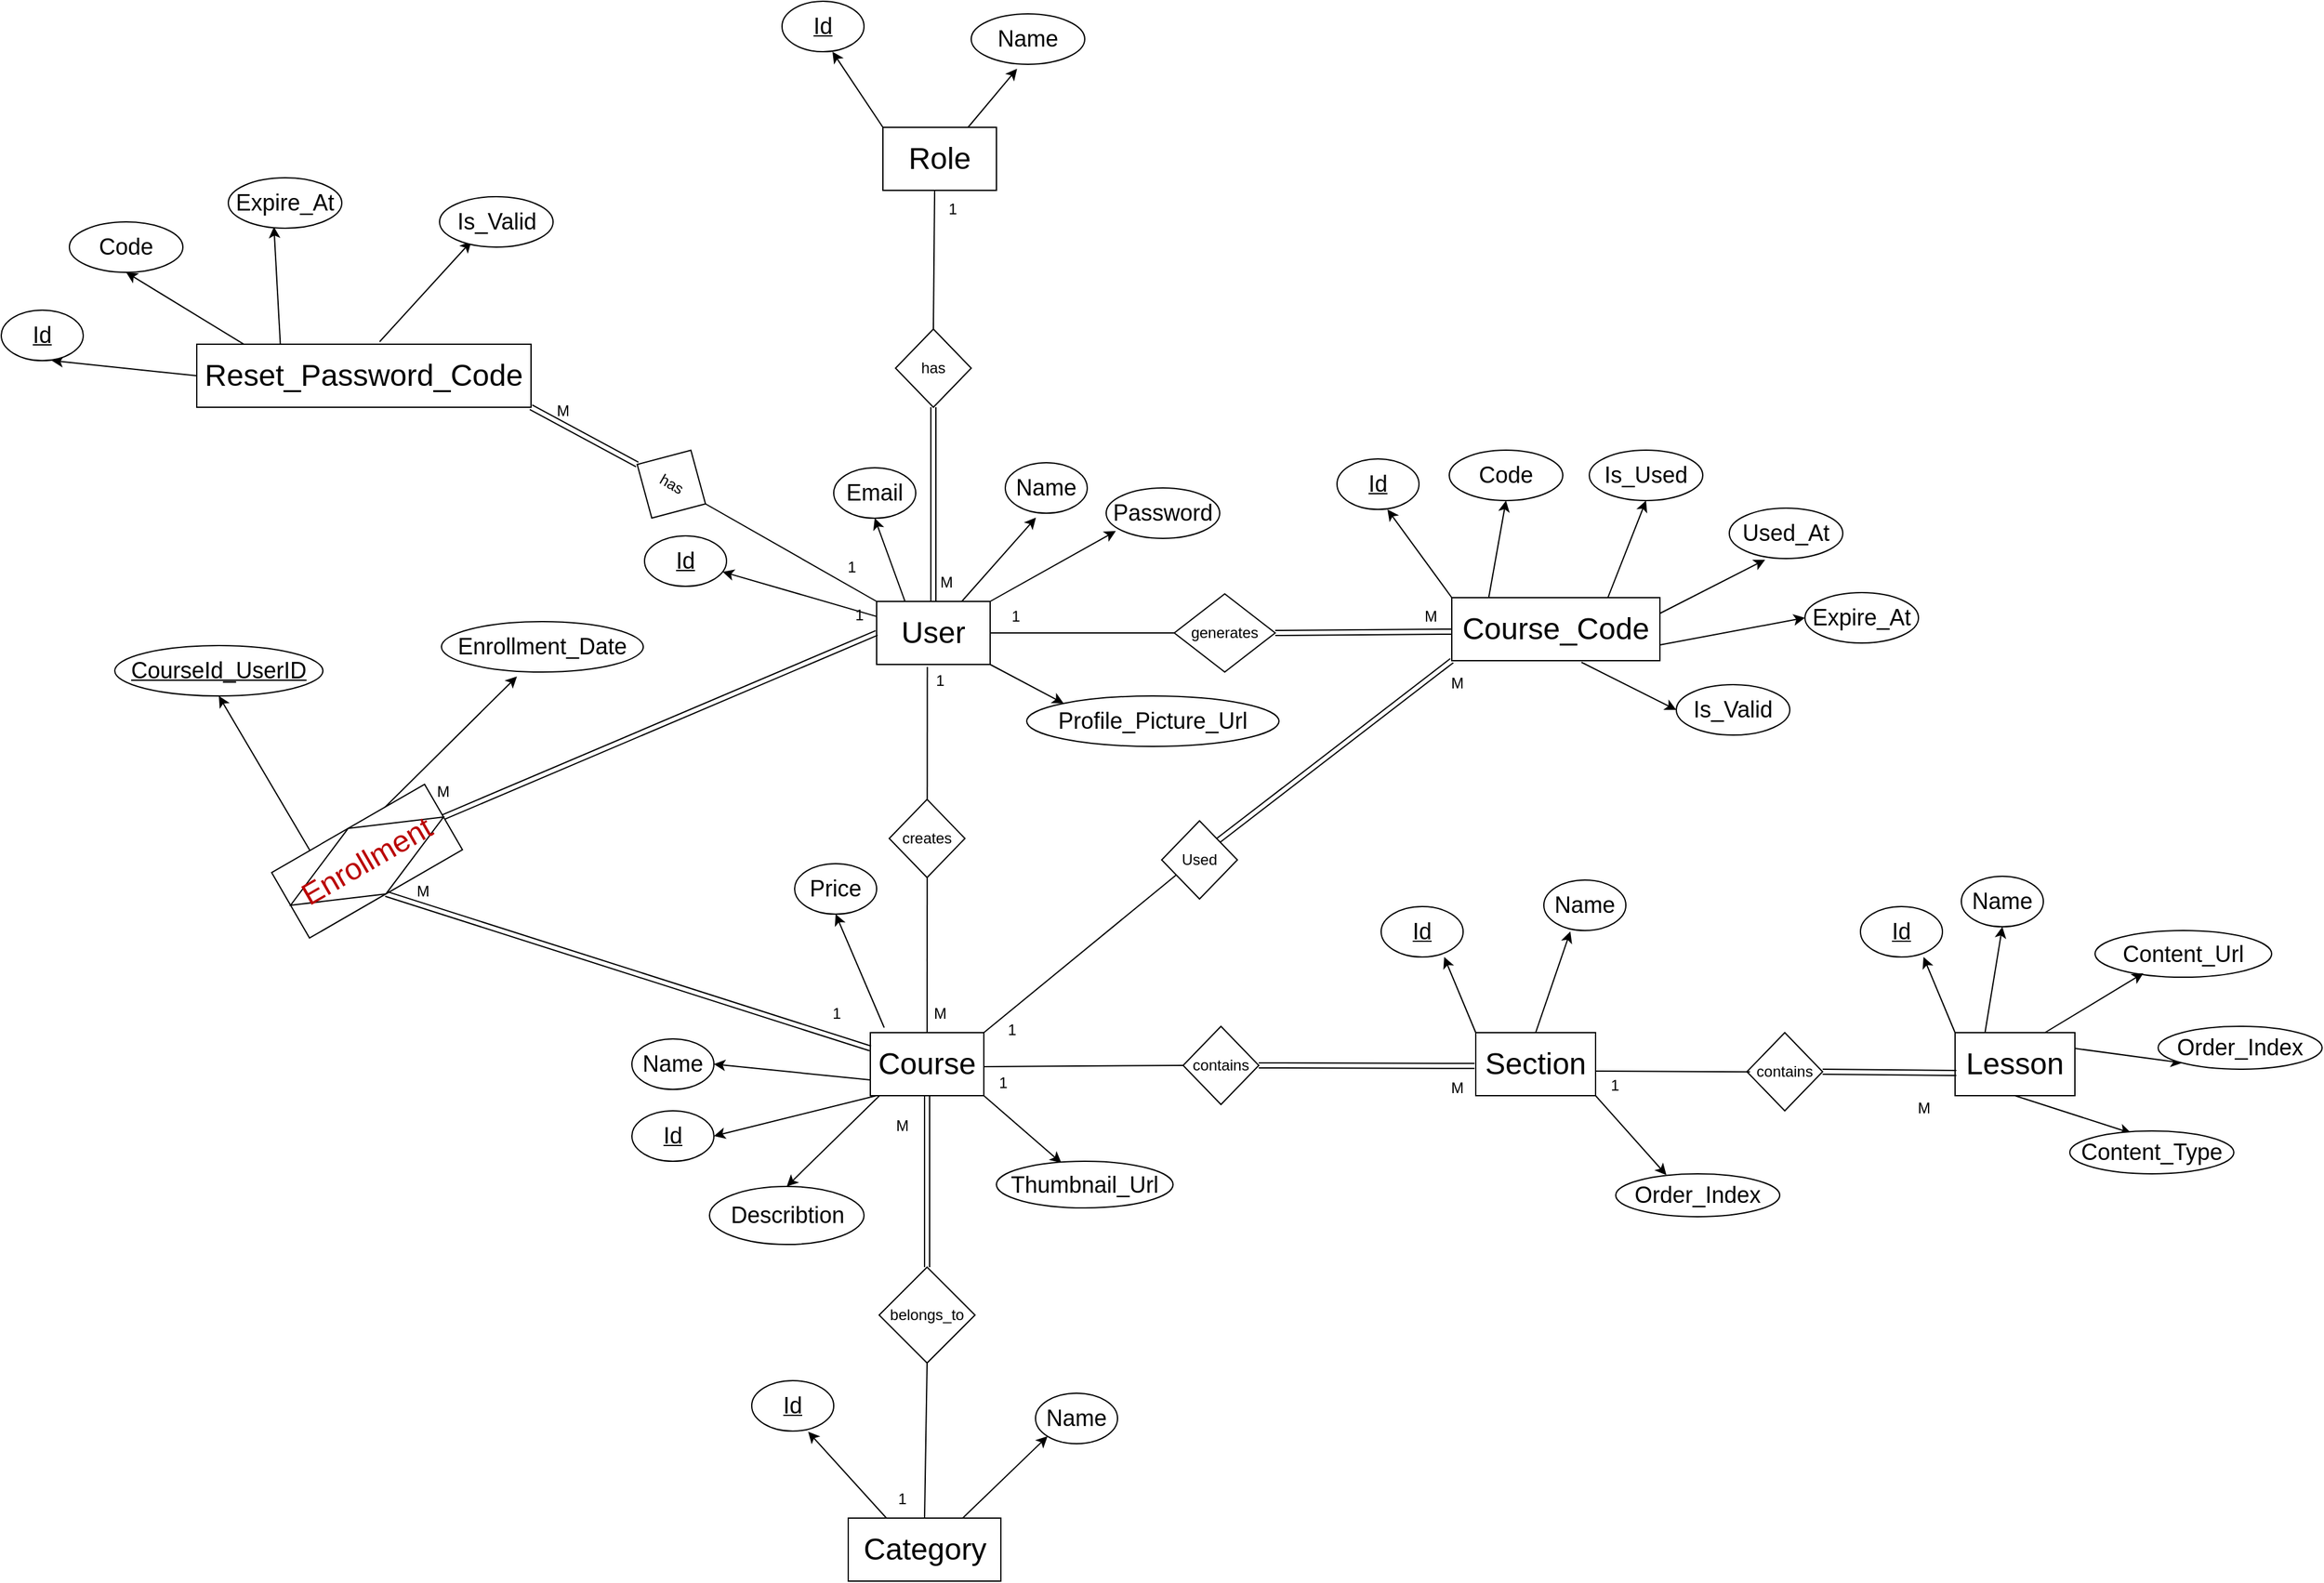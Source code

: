 <mxfile>
    <diagram id="kIUijbhrvOahCNuGcpKs" name="Page-1">
        <mxGraphModel dx="2223" dy="419" grid="1" gridSize="10" guides="1" tooltips="1" connect="1" arrows="1" fold="1" page="1" pageScale="1" pageWidth="850" pageHeight="1100" math="0" shadow="0">
            <root>
                <mxCell id="0"/>
                <mxCell id="1" parent="0"/>
                <mxCell id="7" value="" style="edgeStyle=none;html=1;" parent="1" source="2" target="5" edge="1">
                    <mxGeometry relative="1" as="geometry"/>
                </mxCell>
                <mxCell id="8" style="edgeStyle=none;html=1;exitX=0.75;exitY=0;exitDx=0;exitDy=0;entryX=0.374;entryY=1.088;entryDx=0;entryDy=0;entryPerimeter=0;" parent="1" source="2" target="9" edge="1">
                    <mxGeometry relative="1" as="geometry">
                        <mxPoint x="654" y="496" as="targetPoint"/>
                    </mxGeometry>
                </mxCell>
                <mxCell id="12" style="edgeStyle=none;html=1;exitX=0.25;exitY=0;exitDx=0;exitDy=0;entryX=0.5;entryY=1;entryDx=0;entryDy=0;" parent="1" source="2" target="11" edge="1">
                    <mxGeometry relative="1" as="geometry"/>
                </mxCell>
                <mxCell id="14" style="edgeStyle=none;html=1;exitX=1;exitY=0;exitDx=0;exitDy=0;entryX=0.085;entryY=0.854;entryDx=0;entryDy=0;entryPerimeter=0;" parent="1" source="2" target="15" edge="1">
                    <mxGeometry relative="1" as="geometry">
                        <mxPoint x="684" y="506" as="targetPoint"/>
                    </mxGeometry>
                </mxCell>
                <mxCell id="73" style="edgeStyle=none;html=1;exitX=1;exitY=1;exitDx=0;exitDy=0;entryX=0;entryY=0;entryDx=0;entryDy=0;" parent="1" source="2" target="74" edge="1">
                    <mxGeometry relative="1" as="geometry">
                        <mxPoint x="670" y="620" as="targetPoint"/>
                    </mxGeometry>
                </mxCell>
                <mxCell id="2" value="&lt;font style=&quot;font-size: 24px;&quot;&gt;User&lt;/font&gt;" style="rounded=0;whiteSpace=wrap;html=1;" parent="1" vertex="1">
                    <mxGeometry x="524" y="546" width="90" height="50" as="geometry"/>
                </mxCell>
                <mxCell id="5" value="&lt;u&gt;&lt;font style=&quot;font-size: 18px;&quot;&gt;Id&lt;/font&gt;&lt;/u&gt;" style="ellipse;whiteSpace=wrap;html=1;" parent="1" vertex="1">
                    <mxGeometry x="340" y="494" width="65" height="40" as="geometry"/>
                </mxCell>
                <mxCell id="9" value="&lt;font style=&quot;font-size: 18px;&quot;&gt;Name&lt;/font&gt;" style="ellipse;whiteSpace=wrap;html=1;" parent="1" vertex="1">
                    <mxGeometry x="626" y="436" width="65" height="40" as="geometry"/>
                </mxCell>
                <mxCell id="11" value="&lt;font style=&quot;font-size: 18px;&quot;&gt;Email&lt;/font&gt;" style="ellipse;whiteSpace=wrap;html=1;" parent="1" vertex="1">
                    <mxGeometry x="490" y="440" width="65" height="40" as="geometry"/>
                </mxCell>
                <mxCell id="15" value="&lt;font style=&quot;font-size: 18px;&quot;&gt;Password&lt;/font&gt;" style="ellipse;whiteSpace=wrap;html=1;" parent="1" vertex="1">
                    <mxGeometry x="706" y="456" width="90" height="40" as="geometry"/>
                </mxCell>
                <mxCell id="26" value="M" style="text;html=1;align=center;verticalAlign=middle;resizable=0;points=[];autosize=1;strokeColor=none;fillColor=none;" parent="1" vertex="1">
                    <mxGeometry x="564" y="516" width="30" height="30" as="geometry"/>
                </mxCell>
                <mxCell id="38" style="edgeStyle=none;html=1;entryX=1;entryY=0.5;entryDx=0;entryDy=0;exitX=0;exitY=0.75;exitDx=0;exitDy=0;" parent="1" source="29" target="40" edge="1">
                    <mxGeometry relative="1" as="geometry">
                        <mxPoint x="444" y="858" as="targetPoint"/>
                        <mxPoint x="519" y="888" as="sourcePoint"/>
                    </mxGeometry>
                </mxCell>
                <mxCell id="41" style="edgeStyle=none;html=1;entryX=1;entryY=0.5;entryDx=0;entryDy=0;exitX=0.137;exitY=0.963;exitDx=0;exitDy=0;exitPerimeter=0;" parent="1" source="29" target="42" edge="1">
                    <mxGeometry relative="1" as="geometry">
                        <mxPoint x="415" y="911" as="targetPoint"/>
                        <mxPoint x="520" y="944" as="sourcePoint"/>
                    </mxGeometry>
                </mxCell>
                <mxCell id="53" style="edgeStyle=none;html=1;exitX=1;exitY=1;exitDx=0;exitDy=0;entryX=0.368;entryY=0.038;entryDx=0;entryDy=0;entryPerimeter=0;" parent="1" source="29" target="54" edge="1">
                    <mxGeometry relative="1" as="geometry">
                        <mxPoint x="650" y="990" as="targetPoint"/>
                    </mxGeometry>
                </mxCell>
                <mxCell id="79" style="edgeStyle=none;html=1;exitX=0.105;exitY=0.958;exitDx=0;exitDy=0;entryX=0.5;entryY=0;entryDx=0;entryDy=0;exitPerimeter=0;" parent="1" source="29" target="78" edge="1">
                    <mxGeometry relative="1" as="geometry">
                        <mxPoint x="586.5" y="939" as="sourcePoint"/>
                        <Array as="points"/>
                    </mxGeometry>
                </mxCell>
                <mxCell id="80" style="edgeStyle=none;html=1;entryX=0.5;entryY=1;entryDx=0;entryDy=0;" parent="1" target="77" edge="1">
                    <mxGeometry relative="1" as="geometry">
                        <mxPoint x="530" y="884" as="sourcePoint"/>
                    </mxGeometry>
                </mxCell>
                <mxCell id="29" value="&lt;span style=&quot;font-size: 24px;&quot;&gt;Course&lt;/span&gt;" style="rounded=0;whiteSpace=wrap;html=1;" parent="1" vertex="1">
                    <mxGeometry x="519" y="888" width="90" height="50" as="geometry"/>
                </mxCell>
                <mxCell id="31" value="" style="endArrow=none;html=1;exitX=0.426;exitY=1.057;exitDx=0;exitDy=0;exitPerimeter=0;" parent="1" target="29" edge="1">
                    <mxGeometry width="50" height="50" relative="1" as="geometry">
                        <mxPoint x="564.21" y="598.0" as="sourcePoint"/>
                        <mxPoint x="563.58" y="754" as="targetPoint"/>
                    </mxGeometry>
                </mxCell>
                <mxCell id="32" value="1" style="text;html=1;align=center;verticalAlign=middle;resizable=0;points=[];autosize=1;strokeColor=none;fillColor=none;" parent="1" vertex="1">
                    <mxGeometry x="559" y="594" width="30" height="30" as="geometry"/>
                </mxCell>
                <mxCell id="33" value="M" style="text;html=1;align=center;verticalAlign=middle;resizable=0;points=[];autosize=1;strokeColor=none;fillColor=none;" parent="1" vertex="1">
                    <mxGeometry x="559" y="858" width="30" height="30" as="geometry"/>
                </mxCell>
                <mxCell id="36" value="creates" style="rhombus;whiteSpace=wrap;html=1;" parent="1" vertex="1">
                    <mxGeometry x="534" y="703" width="60" height="62" as="geometry"/>
                </mxCell>
                <mxCell id="40" value="&lt;font style=&quot;font-size: 18px;&quot;&gt;Name&lt;/font&gt;" style="ellipse;whiteSpace=wrap;html=1;" parent="1" vertex="1">
                    <mxGeometry x="330" y="893" width="65" height="40" as="geometry"/>
                </mxCell>
                <mxCell id="42" value="&lt;font style=&quot;font-size: 18px;&quot;&gt;&lt;u&gt;Id&lt;/u&gt;&lt;/font&gt;" style="ellipse;whiteSpace=wrap;html=1;" parent="1" vertex="1">
                    <mxGeometry x="330" y="950" width="65" height="40" as="geometry"/>
                </mxCell>
                <mxCell id="43" value="1" style="text;html=1;align=center;verticalAlign=middle;resizable=0;points=[];autosize=1;strokeColor=none;fillColor=none;" parent="1" vertex="1">
                    <mxGeometry x="609" y="913" width="30" height="30" as="geometry"/>
                </mxCell>
                <mxCell id="44" value="M" style="text;html=1;align=center;verticalAlign=middle;resizable=0;points=[];autosize=1;strokeColor=none;fillColor=none;" parent="1" vertex="1">
                    <mxGeometry x="1339" y="933" width="30" height="30" as="geometry"/>
                </mxCell>
                <mxCell id="45" value="contains" style="rhombus;whiteSpace=wrap;html=1;" parent="1" vertex="1">
                    <mxGeometry x="767" y="883" width="60" height="62" as="geometry"/>
                </mxCell>
                <mxCell id="59" style="edgeStyle=none;html=1;exitX=0.25;exitY=0;exitDx=0;exitDy=0;entryX=0.5;entryY=1;entryDx=0;entryDy=0;" parent="1" source="51" target="55" edge="1">
                    <mxGeometry relative="1" as="geometry"/>
                </mxCell>
                <mxCell id="98" style="edgeStyle=none;html=1;exitX=1;exitY=0.25;exitDx=0;exitDy=0;entryX=0;entryY=1;entryDx=0;entryDy=0;" parent="1" source="51" target="97" edge="1">
                    <mxGeometry relative="1" as="geometry">
                        <mxPoint x="1530" y="888" as="targetPoint"/>
                    </mxGeometry>
                </mxCell>
                <mxCell id="104" style="edgeStyle=none;html=1;exitX=0.5;exitY=1;exitDx=0;exitDy=0;entryX=0.374;entryY=0.049;entryDx=0;entryDy=0;entryPerimeter=0;" parent="1" source="51" target="105" edge="1">
                    <mxGeometry relative="1" as="geometry">
                        <mxPoint x="1440" y="1034" as="targetPoint"/>
                    </mxGeometry>
                </mxCell>
                <mxCell id="51" value="&lt;font style=&quot;font-size: 24px;&quot;&gt;Lesson&lt;/font&gt;" style="rounded=0;whiteSpace=wrap;html=1;" parent="1" vertex="1">
                    <mxGeometry x="1379" y="888" width="95" height="50" as="geometry"/>
                </mxCell>
                <mxCell id="54" value="&lt;font style=&quot;font-size: 18px;&quot;&gt;Thumbnail_Url&lt;/font&gt;" style="ellipse;whiteSpace=wrap;html=1;" parent="1" vertex="1">
                    <mxGeometry x="619" y="990" width="140" height="37" as="geometry"/>
                </mxCell>
                <mxCell id="55" value="&lt;font style=&quot;font-size: 18px;&quot;&gt;Name&lt;/font&gt;" style="ellipse;whiteSpace=wrap;html=1;" parent="1" vertex="1">
                    <mxGeometry x="1384" y="764" width="65" height="40" as="geometry"/>
                </mxCell>
                <mxCell id="56" value="&lt;font style=&quot;font-size: 18px;&quot;&gt;&lt;u&gt;Id&lt;/u&gt;&lt;/font&gt;" style="ellipse;whiteSpace=wrap;html=1;" parent="1" vertex="1">
                    <mxGeometry x="1304" y="788" width="65" height="40" as="geometry"/>
                </mxCell>
                <mxCell id="57" style="edgeStyle=none;html=1;exitX=0;exitY=0;exitDx=0;exitDy=0;entryX=0.769;entryY=1;entryDx=0;entryDy=0;entryPerimeter=0;" parent="1" source="51" target="56" edge="1">
                    <mxGeometry relative="1" as="geometry"/>
                </mxCell>
                <mxCell id="60" value="&lt;font style=&quot;font-size: 18px;&quot;&gt;Content_Url&lt;/font&gt;" style="ellipse;whiteSpace=wrap;html=1;" parent="1" vertex="1">
                    <mxGeometry x="1490" y="807" width="140" height="37" as="geometry"/>
                </mxCell>
                <mxCell id="61" style="edgeStyle=none;html=1;exitX=0.75;exitY=0;exitDx=0;exitDy=0;entryX=0.274;entryY=0.914;entryDx=0;entryDy=0;entryPerimeter=0;" parent="1" source="51" target="60" edge="1">
                    <mxGeometry relative="1" as="geometry"/>
                </mxCell>
                <mxCell id="62" value="M" style="text;html=1;align=center;verticalAlign=middle;resizable=0;points=[];autosize=1;strokeColor=none;fillColor=none;" parent="1" vertex="1">
                    <mxGeometry x="969" y="917" width="30" height="30" as="geometry"/>
                </mxCell>
                <mxCell id="63" style="edgeStyle=none;html=1;exitX=0.5;exitY=0;exitDx=0;exitDy=0;entryX=0.323;entryY=1.018;entryDx=0;entryDy=0;entryPerimeter=0;" parent="1" source="64" target="65" edge="1">
                    <mxGeometry relative="1" as="geometry"/>
                </mxCell>
                <mxCell id="95" style="edgeStyle=none;html=1;exitX=1;exitY=1;exitDx=0;exitDy=0;entryX=0.309;entryY=0.029;entryDx=0;entryDy=0;entryPerimeter=0;" parent="1" source="64" target="96" edge="1">
                    <mxGeometry relative="1" as="geometry">
                        <mxPoint x="1150" y="834" as="targetPoint"/>
                    </mxGeometry>
                </mxCell>
                <mxCell id="64" value="&lt;font style=&quot;font-size: 24px;&quot;&gt;Section&lt;/font&gt;" style="rounded=0;whiteSpace=wrap;html=1;" parent="1" vertex="1">
                    <mxGeometry x="999" y="888" width="95" height="50" as="geometry"/>
                </mxCell>
                <mxCell id="65" value="&lt;font style=&quot;font-size: 18px;&quot;&gt;Name&lt;/font&gt;" style="ellipse;whiteSpace=wrap;html=1;" parent="1" vertex="1">
                    <mxGeometry x="1053" y="767" width="65" height="40" as="geometry"/>
                </mxCell>
                <mxCell id="66" value="&lt;font style=&quot;font-size: 18px;&quot;&gt;&lt;u&gt;Id&lt;/u&gt;&lt;/font&gt;" style="ellipse;whiteSpace=wrap;html=1;" parent="1" vertex="1">
                    <mxGeometry x="924" y="788" width="65" height="40" as="geometry"/>
                </mxCell>
                <mxCell id="67" style="edgeStyle=none;html=1;exitX=0;exitY=0;exitDx=0;exitDy=0;entryX=0.769;entryY=1;entryDx=0;entryDy=0;entryPerimeter=0;" parent="1" source="64" target="66" edge="1">
                    <mxGeometry relative="1" as="geometry"/>
                </mxCell>
                <mxCell id="70" value="contains" style="rhombus;whiteSpace=wrap;html=1;" parent="1" vertex="1">
                    <mxGeometry x="1214" y="888" width="60" height="62" as="geometry"/>
                </mxCell>
                <mxCell id="94" value="" style="edgeStyle=none;html=1;" parent="1" source="72" target="64" edge="1">
                    <mxGeometry relative="1" as="geometry"/>
                </mxCell>
                <mxCell id="72" value="1" style="text;html=1;align=center;verticalAlign=middle;resizable=0;points=[];autosize=1;strokeColor=none;fillColor=none;" parent="1" vertex="1">
                    <mxGeometry x="1094" y="915" width="30" height="30" as="geometry"/>
                </mxCell>
                <mxCell id="74" value="&lt;font style=&quot;font-size: 18px;&quot;&gt;Profile_Picture_Url&lt;/font&gt;" style="ellipse;whiteSpace=wrap;html=1;" parent="1" vertex="1">
                    <mxGeometry x="643" y="621" width="200" height="40" as="geometry"/>
                </mxCell>
                <mxCell id="77" value="&lt;font style=&quot;font-size: 18px;&quot;&gt;Price&lt;/font&gt;" style="ellipse;whiteSpace=wrap;html=1;" parent="1" vertex="1">
                    <mxGeometry x="459" y="754" width="65" height="40" as="geometry"/>
                </mxCell>
                <mxCell id="78" value="&lt;font style=&quot;font-size: 18px;&quot;&gt;Describtion&lt;/font&gt;" style="ellipse;whiteSpace=wrap;html=1;" parent="1" vertex="1">
                    <mxGeometry x="391.5" y="1010" width="122.5" height="46" as="geometry"/>
                </mxCell>
                <mxCell id="92" style="edgeStyle=none;html=1;exitX=0.75;exitY=0;exitDx=0;exitDy=0;entryX=0;entryY=1;entryDx=0;entryDy=0;" parent="1" source="82" target="89" edge="1">
                    <mxGeometry relative="1" as="geometry"/>
                </mxCell>
                <mxCell id="82" value="&lt;span style=&quot;font-size: 24px;&quot;&gt;Category&lt;/span&gt;" style="rounded=0;whiteSpace=wrap;html=1;" parent="1" vertex="1">
                    <mxGeometry x="501.5" y="1273" width="121" height="50" as="geometry"/>
                </mxCell>
                <mxCell id="83" value="" style="endArrow=none;html=1;exitX=0.5;exitY=1;exitDx=0;exitDy=0;entryX=0.5;entryY=0;entryDx=0;entryDy=0;" parent="1" source="86" target="82" edge="1">
                    <mxGeometry width="50" height="50" relative="1" as="geometry">
                        <mxPoint x="560" y="964" as="sourcePoint"/>
                        <mxPoint x="560" y="1114" as="targetPoint"/>
                    </mxGeometry>
                </mxCell>
                <mxCell id="88" value="" style="endArrow=none;html=1;exitX=0.5;exitY=1;exitDx=0;exitDy=0;entryX=0.5;entryY=0;entryDx=0;entryDy=0;shape=link;" parent="1" source="29" target="86" edge="1">
                    <mxGeometry width="50" height="50" relative="1" as="geometry">
                        <mxPoint x="564" y="938" as="sourcePoint"/>
                        <mxPoint x="562" y="1273" as="targetPoint"/>
                    </mxGeometry>
                </mxCell>
                <mxCell id="86" value="belongs_to" style="rhombus;whiteSpace=wrap;html=1;" parent="1" vertex="1">
                    <mxGeometry x="526" y="1074" width="76" height="76" as="geometry"/>
                </mxCell>
                <mxCell id="89" value="&lt;font style=&quot;font-size: 18px;&quot;&gt;Name&lt;/font&gt;" style="ellipse;whiteSpace=wrap;html=1;" parent="1" vertex="1">
                    <mxGeometry x="650" y="1174" width="65" height="40" as="geometry"/>
                </mxCell>
                <mxCell id="90" value="&lt;font style=&quot;font-size: 18px;&quot;&gt;&lt;u&gt;Id&lt;/u&gt;&lt;/font&gt;" style="ellipse;whiteSpace=wrap;html=1;" parent="1" vertex="1">
                    <mxGeometry x="425" y="1164" width="65" height="40" as="geometry"/>
                </mxCell>
                <mxCell id="91" style="edgeStyle=none;html=1;exitX=0.25;exitY=0;exitDx=0;exitDy=0;entryX=0.688;entryY=1.014;entryDx=0;entryDy=0;entryPerimeter=0;" parent="1" source="82" target="90" edge="1">
                    <mxGeometry relative="1" as="geometry"/>
                </mxCell>
                <mxCell id="96" value="&lt;font style=&quot;font-size: 18px;&quot;&gt;Order_Index&lt;/font&gt;" style="ellipse;whiteSpace=wrap;html=1;" parent="1" vertex="1">
                    <mxGeometry x="1110" y="1000" width="130" height="34" as="geometry"/>
                </mxCell>
                <mxCell id="97" value="&lt;font style=&quot;font-size: 18px;&quot;&gt;Order_Index&lt;/font&gt;" style="ellipse;whiteSpace=wrap;html=1;" parent="1" vertex="1">
                    <mxGeometry x="1540" y="883" width="130" height="34" as="geometry"/>
                </mxCell>
                <mxCell id="101" value="M" style="text;html=1;align=center;verticalAlign=middle;resizable=0;points=[];autosize=1;strokeColor=none;fillColor=none;" parent="1" vertex="1">
                    <mxGeometry x="529" y="947" width="30" height="30" as="geometry"/>
                </mxCell>
                <mxCell id="102" value="1" style="text;html=1;align=center;verticalAlign=middle;resizable=0;points=[];autosize=1;strokeColor=none;fillColor=none;" parent="1" vertex="1">
                    <mxGeometry x="529" y="1243" width="30" height="30" as="geometry"/>
                </mxCell>
                <mxCell id="105" value="&lt;span style=&quot;font-size: 18px;&quot;&gt;Content_Type&lt;/span&gt;" style="ellipse;whiteSpace=wrap;html=1;" parent="1" vertex="1">
                    <mxGeometry x="1470" y="966" width="130" height="34" as="geometry"/>
                </mxCell>
                <mxCell id="106" value="" style="edgeStyle=none;html=1;entryX=0.5;entryY=1;entryDx=0;entryDy=0;exitX=0.25;exitY=0;exitDx=0;exitDy=0;" parent="1" source="191" target="111" edge="1">
                    <mxGeometry relative="1" as="geometry">
                        <mxPoint x="80" y="714" as="sourcePoint"/>
                        <mxPoint x="48.4" y="613.668" as="targetPoint"/>
                    </mxGeometry>
                </mxCell>
                <mxCell id="107" style="edgeStyle=none;html=1;entryX=0.374;entryY=1.088;entryDx=0;entryDy=0;entryPerimeter=0;exitX=0.604;exitY=0.085;exitDx=0;exitDy=0;exitPerimeter=0;" parent="1" source="191" target="112" edge="1">
                    <mxGeometry relative="1" as="geometry">
                        <mxPoint x="280" y="626" as="targetPoint"/>
                        <mxPoint x="120" y="714" as="sourcePoint"/>
                    </mxGeometry>
                </mxCell>
                <mxCell id="111" value="&lt;u&gt;&lt;font style=&quot;font-size: 18px;&quot;&gt;CourseId_UserID&lt;/font&gt;&lt;/u&gt;" style="ellipse;whiteSpace=wrap;html=1;" parent="1" vertex="1">
                    <mxGeometry x="-80" y="581" width="165" height="40" as="geometry"/>
                </mxCell>
                <mxCell id="112" value="&lt;font style=&quot;font-size: 18px;&quot;&gt;Enrollment_Date&lt;/font&gt;" style="ellipse;whiteSpace=wrap;html=1;" parent="1" vertex="1">
                    <mxGeometry x="179" y="562" width="160" height="40" as="geometry"/>
                </mxCell>
                <mxCell id="117" value="" style="endArrow=none;html=1;entryX=0;entryY=0.5;entryDx=0;entryDy=0;exitX=1;exitY=0.5;exitDx=0;exitDy=0;shape=link;" parent="1" source="191" target="2" edge="1">
                    <mxGeometry width="50" height="50" relative="1" as="geometry">
                        <mxPoint x="330" y="650" as="sourcePoint"/>
                        <mxPoint x="524" y="564" as="targetPoint"/>
                    </mxGeometry>
                </mxCell>
                <mxCell id="119" value="1" style="text;html=1;align=center;verticalAlign=middle;resizable=0;points=[];autosize=1;strokeColor=none;fillColor=none;" parent="1" vertex="1">
                    <mxGeometry x="495" y="542" width="30" height="30" as="geometry"/>
                </mxCell>
                <mxCell id="120" value="M" style="text;html=1;align=center;verticalAlign=middle;resizable=0;points=[];autosize=1;strokeColor=none;fillColor=none;" parent="1" vertex="1">
                    <mxGeometry x="165" y="682" width="30" height="30" as="geometry"/>
                </mxCell>
                <mxCell id="121" value="M" style="text;html=1;align=center;verticalAlign=middle;resizable=0;points=[];autosize=1;strokeColor=none;fillColor=none;" parent="1" vertex="1">
                    <mxGeometry x="149" y="761" width="30" height="30" as="geometry"/>
                </mxCell>
                <mxCell id="122" value="1" style="text;html=1;align=center;verticalAlign=middle;resizable=0;points=[];autosize=1;strokeColor=none;fillColor=none;" parent="1" vertex="1">
                    <mxGeometry x="476.5" y="858" width="30" height="30" as="geometry"/>
                </mxCell>
                <mxCell id="125" value="" style="endArrow=none;html=1;exitX=0.5;exitY=0;exitDx=0;exitDy=0;" parent="1" source="127" edge="1">
                    <mxGeometry width="50" height="50" relative="1" as="geometry">
                        <mxPoint x="350" y="259" as="sourcePoint"/>
                        <mxPoint x="570" y="220" as="targetPoint"/>
                    </mxGeometry>
                </mxCell>
                <mxCell id="190" style="edgeStyle=none;shape=link;rounded=1;html=1;exitX=0.5;exitY=1;exitDx=0;exitDy=0;entryX=0.5;entryY=0;entryDx=0;entryDy=0;strokeColor=default;align=center;verticalAlign=middle;fontFamily=Helvetica;fontSize=11;fontColor=default;labelBackgroundColor=default;endArrow=none;" parent="1" source="127" target="2" edge="1">
                    <mxGeometry relative="1" as="geometry"/>
                </mxCell>
                <mxCell id="127" value="has" style="rhombus;whiteSpace=wrap;html=1;" parent="1" vertex="1">
                    <mxGeometry x="539" y="330" width="60" height="62" as="geometry"/>
                </mxCell>
                <mxCell id="128" style="edgeStyle=none;html=1;entryX=0.615;entryY=1;entryDx=0;entryDy=0;entryPerimeter=0;exitX=0;exitY=0;exitDx=0;exitDy=0;" parent="1" source="130" target="131" edge="1">
                    <mxGeometry relative="1" as="geometry">
                        <mxPoint x="984" y="485" as="targetPoint"/>
                        <mxPoint x="980" y="540" as="sourcePoint"/>
                    </mxGeometry>
                </mxCell>
                <mxCell id="129" style="edgeStyle=none;html=1;exitX=0.172;exitY=0.102;exitDx=0;exitDy=0;entryX=0.5;entryY=1;entryDx=0;entryDy=0;exitPerimeter=0;" parent="1" source="130" target="132" edge="1">
                    <mxGeometry relative="1" as="geometry">
                        <mxPoint x="1000" y="485" as="targetPoint"/>
                    </mxGeometry>
                </mxCell>
                <mxCell id="135" style="edgeStyle=none;html=1;exitX=0.75;exitY=0;exitDx=0;exitDy=0;entryX=0.5;entryY=1;entryDx=0;entryDy=0;" parent="1" source="130" target="136" edge="1">
                    <mxGeometry relative="1" as="geometry">
                        <mxPoint x="1160" y="495.0" as="targetPoint"/>
                    </mxGeometry>
                </mxCell>
                <mxCell id="139" style="edgeStyle=none;html=1;exitX=1;exitY=0.75;exitDx=0;exitDy=0;entryX=0;entryY=0.5;entryDx=0;entryDy=0;" parent="1" source="130" target="140" edge="1">
                    <mxGeometry relative="1" as="geometry">
                        <mxPoint x="1290" y="505.0" as="targetPoint"/>
                    </mxGeometry>
                </mxCell>
                <mxCell id="141" style="edgeStyle=none;html=1;exitX=0.623;exitY=1.025;exitDx=0;exitDy=0;entryX=0;entryY=0.5;entryDx=0;entryDy=0;exitPerimeter=0;" parent="1" source="130" target="143" edge="1">
                    <mxGeometry relative="1" as="geometry">
                        <mxPoint x="1320" y="535" as="targetPoint"/>
                    </mxGeometry>
                </mxCell>
                <mxCell id="130" value="&lt;font style=&quot;font-size: 24px;&quot;&gt;Course_Code&lt;/font&gt;" style="rounded=0;whiteSpace=wrap;html=1;" parent="1" vertex="1">
                    <mxGeometry x="980" y="543" width="165" height="50" as="geometry"/>
                </mxCell>
                <mxCell id="131" value="&lt;u&gt;&lt;font style=&quot;font-size: 18px;&quot;&gt;Id&lt;/font&gt;&lt;/u&gt;" style="ellipse;whiteSpace=wrap;html=1;" parent="1" vertex="1">
                    <mxGeometry x="889" y="433" width="65" height="40" as="geometry"/>
                </mxCell>
                <mxCell id="132" value="&lt;font style=&quot;font-size: 18px;&quot;&gt;Code&lt;/font&gt;" style="ellipse;whiteSpace=wrap;html=1;" parent="1" vertex="1">
                    <mxGeometry x="978" y="426" width="90" height="40" as="geometry"/>
                </mxCell>
                <mxCell id="136" value="&lt;font style=&quot;font-size: 18px;&quot;&gt;Is_Used&lt;/font&gt;" style="ellipse;whiteSpace=wrap;html=1;" parent="1" vertex="1">
                    <mxGeometry x="1089" y="426" width="90" height="40" as="geometry"/>
                </mxCell>
                <mxCell id="137" value="&lt;font style=&quot;font-size: 18px;&quot;&gt;Used_At&lt;/font&gt;" style="ellipse;whiteSpace=wrap;html=1;" parent="1" vertex="1">
                    <mxGeometry x="1200" y="472" width="90" height="40" as="geometry"/>
                </mxCell>
                <mxCell id="138" style="edgeStyle=none;html=1;exitX=1;exitY=0.25;exitDx=0;exitDy=0;entryX=0.316;entryY=1.024;entryDx=0;entryDy=0;entryPerimeter=0;" parent="1" source="130" target="137" edge="1">
                    <mxGeometry relative="1" as="geometry"/>
                </mxCell>
                <mxCell id="140" value="&lt;font style=&quot;font-size: 18px;&quot;&gt;Expire_At&lt;/font&gt;" style="ellipse;whiteSpace=wrap;html=1;" parent="1" vertex="1">
                    <mxGeometry x="1260" y="539" width="90" height="40" as="geometry"/>
                </mxCell>
                <mxCell id="143" value="&lt;span style=&quot;font-size: 18px;&quot;&gt;Is_Valid&lt;/span&gt;" style="ellipse;whiteSpace=wrap;html=1;" parent="1" vertex="1">
                    <mxGeometry x="1158" y="612" width="90" height="40" as="geometry"/>
                </mxCell>
                <mxCell id="150" value="" style="endArrow=none;html=1;exitX=1;exitY=0.5;exitDx=0;exitDy=0;entryX=0;entryY=0.5;entryDx=0;entryDy=0;" parent="1" target="37" edge="1">
                    <mxGeometry width="50" height="50" relative="1" as="geometry">
                        <mxPoint x="614" y="571" as="sourcePoint"/>
                        <mxPoint x="980" y="571" as="targetPoint"/>
                    </mxGeometry>
                </mxCell>
                <mxCell id="151" style="edgeStyle=none;html=1;exitX=0;exitY=0;exitDx=0;exitDy=0;entryX=0.615;entryY=1;entryDx=0;entryDy=0;entryPerimeter=0;" parent="1" source="153" target="154" edge="1">
                    <mxGeometry relative="1" as="geometry">
                        <mxPoint x="499" y="110" as="targetPoint"/>
                    </mxGeometry>
                </mxCell>
                <mxCell id="152" style="edgeStyle=none;html=1;exitX=0.75;exitY=0;exitDx=0;exitDy=0;entryX=0.404;entryY=1.088;entryDx=0;entryDy=0;entryPerimeter=0;" parent="1" source="153" target="155" edge="1">
                    <mxGeometry relative="1" as="geometry">
                        <mxPoint x="559" y="110" as="targetPoint"/>
                    </mxGeometry>
                </mxCell>
                <mxCell id="153" value="&lt;font style=&quot;font-size: 24px;&quot;&gt;Role&lt;/font&gt;" style="rounded=0;whiteSpace=wrap;html=1;" parent="1" vertex="1">
                    <mxGeometry x="529" y="170" width="90" height="50" as="geometry"/>
                </mxCell>
                <mxCell id="154" value="&lt;u&gt;&lt;font style=&quot;font-size: 18px;&quot;&gt;Id&lt;/font&gt;&lt;/u&gt;" style="ellipse;whiteSpace=wrap;html=1;" parent="1" vertex="1">
                    <mxGeometry x="449" y="70" width="65" height="40" as="geometry"/>
                </mxCell>
                <mxCell id="155" value="&lt;font style=&quot;font-size: 18px;&quot;&gt;Name&lt;/font&gt;" style="ellipse;whiteSpace=wrap;html=1;" parent="1" vertex="1">
                    <mxGeometry x="599" y="80" width="90" height="40" as="geometry"/>
                </mxCell>
                <mxCell id="156" value="1" style="text;html=1;align=center;verticalAlign=middle;resizable=0;points=[];autosize=1;strokeColor=none;fillColor=none;" parent="1" vertex="1">
                    <mxGeometry x="569" y="220" width="30" height="30" as="geometry"/>
                </mxCell>
                <mxCell id="37" value="generates" style="rhombus;whiteSpace=wrap;html=1;" parent="1" vertex="1">
                    <mxGeometry x="760" y="540" width="80" height="62" as="geometry"/>
                </mxCell>
                <mxCell id="157" value="1" style="text;html=1;align=center;verticalAlign=middle;resizable=0;points=[];autosize=1;strokeColor=none;fillColor=none;" parent="1" vertex="1">
                    <mxGeometry x="619" y="543" width="30" height="30" as="geometry"/>
                </mxCell>
                <mxCell id="159" value="" style="endArrow=none;html=1;exitX=1;exitY=0;exitDx=0;exitDy=0;entryX=1;entryY=0;entryDx=0;entryDy=0;" parent="1" source="29" target="160" edge="1">
                    <mxGeometry width="50" height="50" relative="1" as="geometry">
                        <mxPoint x="612" y="886.82" as="sourcePoint"/>
                        <mxPoint x="978" y="886.82" as="targetPoint"/>
                    </mxGeometry>
                </mxCell>
                <mxCell id="167" style="edgeStyle=none;html=1;exitX=1;exitY=0;exitDx=0;exitDy=0;entryX=0;entryY=1;entryDx=0;entryDy=0;shape=link;" parent="1" source="160" target="130" edge="1">
                    <mxGeometry relative="1" as="geometry"/>
                </mxCell>
                <mxCell id="160" value="Used" style="rhombus;whiteSpace=wrap;html=1;" parent="1" vertex="1">
                    <mxGeometry x="750" y="720" width="60" height="62" as="geometry"/>
                </mxCell>
                <mxCell id="161" value="1" style="text;html=1;align=center;verticalAlign=middle;resizable=0;points=[];autosize=1;strokeColor=none;fillColor=none;" parent="1" vertex="1">
                    <mxGeometry x="616" y="871" width="30" height="30" as="geometry"/>
                </mxCell>
                <mxCell id="162" value="M" style="text;html=1;align=center;verticalAlign=middle;resizable=0;points=[];autosize=1;strokeColor=none;fillColor=none;" parent="1" vertex="1">
                    <mxGeometry x="969" y="596" width="30" height="30" as="geometry"/>
                </mxCell>
                <mxCell id="164" value="M" style="text;html=1;align=center;verticalAlign=middle;resizable=0;points=[];autosize=1;strokeColor=none;fillColor=none;" parent="1" vertex="1">
                    <mxGeometry x="948" y="543" width="30" height="30" as="geometry"/>
                </mxCell>
                <mxCell id="173" value="" style="endArrow=none;html=1;exitX=1;exitY=0;exitDx=0;exitDy=0;entryX=0;entryY=0.5;entryDx=0;entryDy=0;" parent="1" target="45" edge="1">
                    <mxGeometry width="50" height="50" relative="1" as="geometry">
                        <mxPoint x="609" y="915" as="sourcePoint"/>
                        <mxPoint x="795" y="763" as="targetPoint"/>
                    </mxGeometry>
                </mxCell>
                <mxCell id="174" style="edgeStyle=none;html=1;entryX=0.967;entryY=-0.087;entryDx=0;entryDy=0;entryPerimeter=0;shape=link;exitX=1;exitY=0.5;exitDx=0;exitDy=0;" parent="1" source="45" target="62" edge="1">
                    <mxGeometry relative="1" as="geometry">
                        <mxPoint x="850" y="914" as="sourcePoint"/>
                    </mxGeometry>
                </mxCell>
                <mxCell id="175" value="" style="endArrow=none;html=1;exitX=-0.08;exitY=0.113;exitDx=0;exitDy=0;entryX=0;entryY=0.5;entryDx=0;entryDy=0;exitPerimeter=0;" parent="1" edge="1">
                    <mxGeometry width="50" height="50" relative="1" as="geometry">
                        <mxPoint x="1094" y="918.5" as="sourcePoint"/>
                        <mxPoint x="1216.4" y="919.11" as="targetPoint"/>
                    </mxGeometry>
                </mxCell>
                <mxCell id="176" style="edgeStyle=none;html=1;exitX=1;exitY=0.5;exitDx=0;exitDy=0;shape=link;" parent="1" source="70" edge="1">
                    <mxGeometry relative="1" as="geometry">
                        <mxPoint x="1380" y="920" as="targetPoint"/>
                    </mxGeometry>
                </mxCell>
                <mxCell id="178" style="edgeStyle=none;shape=link;rounded=1;html=1;exitX=1;exitY=0.5;exitDx=0;exitDy=0;strokeColor=default;align=center;verticalAlign=middle;fontFamily=Helvetica;fontSize=11;fontColor=default;labelBackgroundColor=default;endArrow=none;" parent="1" source="37" edge="1">
                    <mxGeometry relative="1" as="geometry">
                        <mxPoint x="980" y="570" as="targetPoint"/>
                    </mxGeometry>
                </mxCell>
                <mxCell id="186" style="edgeStyle=none;shape=link;rounded=1;html=1;exitX=0;exitY=0.25;exitDx=0;exitDy=0;strokeColor=default;align=center;verticalAlign=middle;fontFamily=Helvetica;fontSize=11;fontColor=default;labelBackgroundColor=default;endArrow=none;entryX=0.5;entryY=1;entryDx=0;entryDy=0;" parent="1" source="29" target="191" edge="1">
                    <mxGeometry relative="1" as="geometry">
                        <mxPoint x="291.022" y="821.235" as="sourcePoint"/>
                        <mxPoint x="190" y="770" as="targetPoint"/>
                    </mxGeometry>
                </mxCell>
                <mxCell id="191" value="&lt;span style=&quot;font-size: 24px; color: rgb(192, 192, 192);&quot;&gt;&lt;font color=&quot;rgba(0, 0, 0, 0)&quot;&gt;Enrollment&lt;/font&gt;&lt;/span&gt;" style="shape=associativeEntity;whiteSpace=wrap;html=1;align=center;rotation=-30;" parent="1" vertex="1">
                    <mxGeometry x="50" y="722" width="140" height="60" as="geometry"/>
                </mxCell>
                <mxCell id="192" style="edgeStyle=none;html=1;entryX=0.615;entryY=1;entryDx=0;entryDy=0;entryPerimeter=0;exitX=0;exitY=0.5;exitDx=0;exitDy=0;" edge="1" source="197" target="198" parent="1">
                    <mxGeometry relative="1" as="geometry">
                        <mxPoint x="-11" y="284" as="targetPoint"/>
                        <mxPoint x="-15" y="339" as="sourcePoint"/>
                    </mxGeometry>
                </mxCell>
                <mxCell id="193" style="edgeStyle=none;html=1;exitX=0.172;exitY=0.102;exitDx=0;exitDy=0;entryX=0.5;entryY=1;entryDx=0;entryDy=0;exitPerimeter=0;" edge="1" source="197" target="199" parent="1">
                    <mxGeometry relative="1" as="geometry">
                        <mxPoint x="5" y="284" as="targetPoint"/>
                    </mxGeometry>
                </mxCell>
                <mxCell id="195" style="edgeStyle=none;html=1;exitX=0.25;exitY=0;exitDx=0;exitDy=0;entryX=0.402;entryY=0.971;entryDx=0;entryDy=0;entryPerimeter=0;" edge="1" source="197" target="203" parent="1">
                    <mxGeometry relative="1" as="geometry">
                        <mxPoint x="265.0" y="358.0" as="targetPoint"/>
                    </mxGeometry>
                </mxCell>
                <mxCell id="196" style="edgeStyle=none;html=1;entryX=0.28;entryY=0.882;entryDx=0;entryDy=0;entryPerimeter=0;" edge="1" target="204" parent="1">
                    <mxGeometry relative="1" as="geometry">
                        <mxPoint x="325" y="334" as="targetPoint"/>
                        <mxPoint x="130" y="340" as="sourcePoint"/>
                    </mxGeometry>
                </mxCell>
                <mxCell id="197" value="&lt;font style=&quot;font-size: 24px;&quot;&gt;Reset_Password_Code&lt;/font&gt;" style="rounded=0;whiteSpace=wrap;html=1;" vertex="1" parent="1">
                    <mxGeometry x="-15" y="342" width="265" height="50" as="geometry"/>
                </mxCell>
                <mxCell id="198" value="&lt;u&gt;&lt;font style=&quot;font-size: 18px;&quot;&gt;Id&lt;/font&gt;&lt;/u&gt;" style="ellipse;whiteSpace=wrap;html=1;" vertex="1" parent="1">
                    <mxGeometry x="-170" y="315" width="65" height="40" as="geometry"/>
                </mxCell>
                <mxCell id="199" value="&lt;font style=&quot;font-size: 18px;&quot;&gt;Code&lt;/font&gt;" style="ellipse;whiteSpace=wrap;html=1;" vertex="1" parent="1">
                    <mxGeometry x="-116" y="245" width="90" height="40" as="geometry"/>
                </mxCell>
                <mxCell id="203" value="&lt;font style=&quot;font-size: 18px;&quot;&gt;Expire_At&lt;/font&gt;" style="ellipse;whiteSpace=wrap;html=1;" vertex="1" parent="1">
                    <mxGeometry x="10" y="210" width="90" height="40" as="geometry"/>
                </mxCell>
                <mxCell id="204" value="&lt;span style=&quot;font-size: 18px;&quot;&gt;Is_Valid&lt;/span&gt;" style="ellipse;whiteSpace=wrap;html=1;" vertex="1" parent="1">
                    <mxGeometry x="177.5" y="225" width="90" height="40" as="geometry"/>
                </mxCell>
                <mxCell id="205" value="M" style="text;html=1;align=center;verticalAlign=middle;resizable=0;points=[];autosize=1;strokeColor=none;fillColor=none;" vertex="1" parent="1">
                    <mxGeometry x="260" y="380" width="30" height="30" as="geometry"/>
                </mxCell>
                <mxCell id="206" value="1" style="text;html=1;align=center;verticalAlign=middle;resizable=0;points=[];autosize=1;strokeColor=none;fillColor=none;" vertex="1" parent="1">
                    <mxGeometry x="489" y="504" width="30" height="30" as="geometry"/>
                </mxCell>
                <mxCell id="213" value="" style="edgeStyle=none;shape=link;rounded=1;html=1;exitX=1;exitY=1;exitDx=0;exitDy=0;strokeColor=default;align=center;verticalAlign=middle;fontFamily=Helvetica;fontSize=11;fontColor=default;labelBackgroundColor=default;endArrow=none;entryX=0;entryY=0.5;entryDx=0;entryDy=0;" edge="1" parent="1" source="197" target="209">
                    <mxGeometry relative="1" as="geometry">
                        <mxPoint x="524" y="546" as="targetPoint"/>
                        <mxPoint x="260" y="397" as="sourcePoint"/>
                    </mxGeometry>
                </mxCell>
                <mxCell id="209" value="has" style="rhombus;whiteSpace=wrap;html=1;rotation=30;" vertex="1" parent="1">
                    <mxGeometry x="330" y="422" width="62.5" height="62" as="geometry"/>
                </mxCell>
                <mxCell id="216" value="" style="endArrow=none;html=1;entryX=0;entryY=0;entryDx=0;entryDy=0;exitX=1;exitY=0.5;exitDx=0;exitDy=0;" edge="1" parent="1" source="209" target="2">
                    <mxGeometry width="50" height="50" relative="1" as="geometry">
                        <mxPoint x="390" y="472" as="sourcePoint"/>
                        <mxPoint x="514" y="366" as="targetPoint"/>
                    </mxGeometry>
                </mxCell>
            </root>
        </mxGraphModel>
    </diagram>
</mxfile>